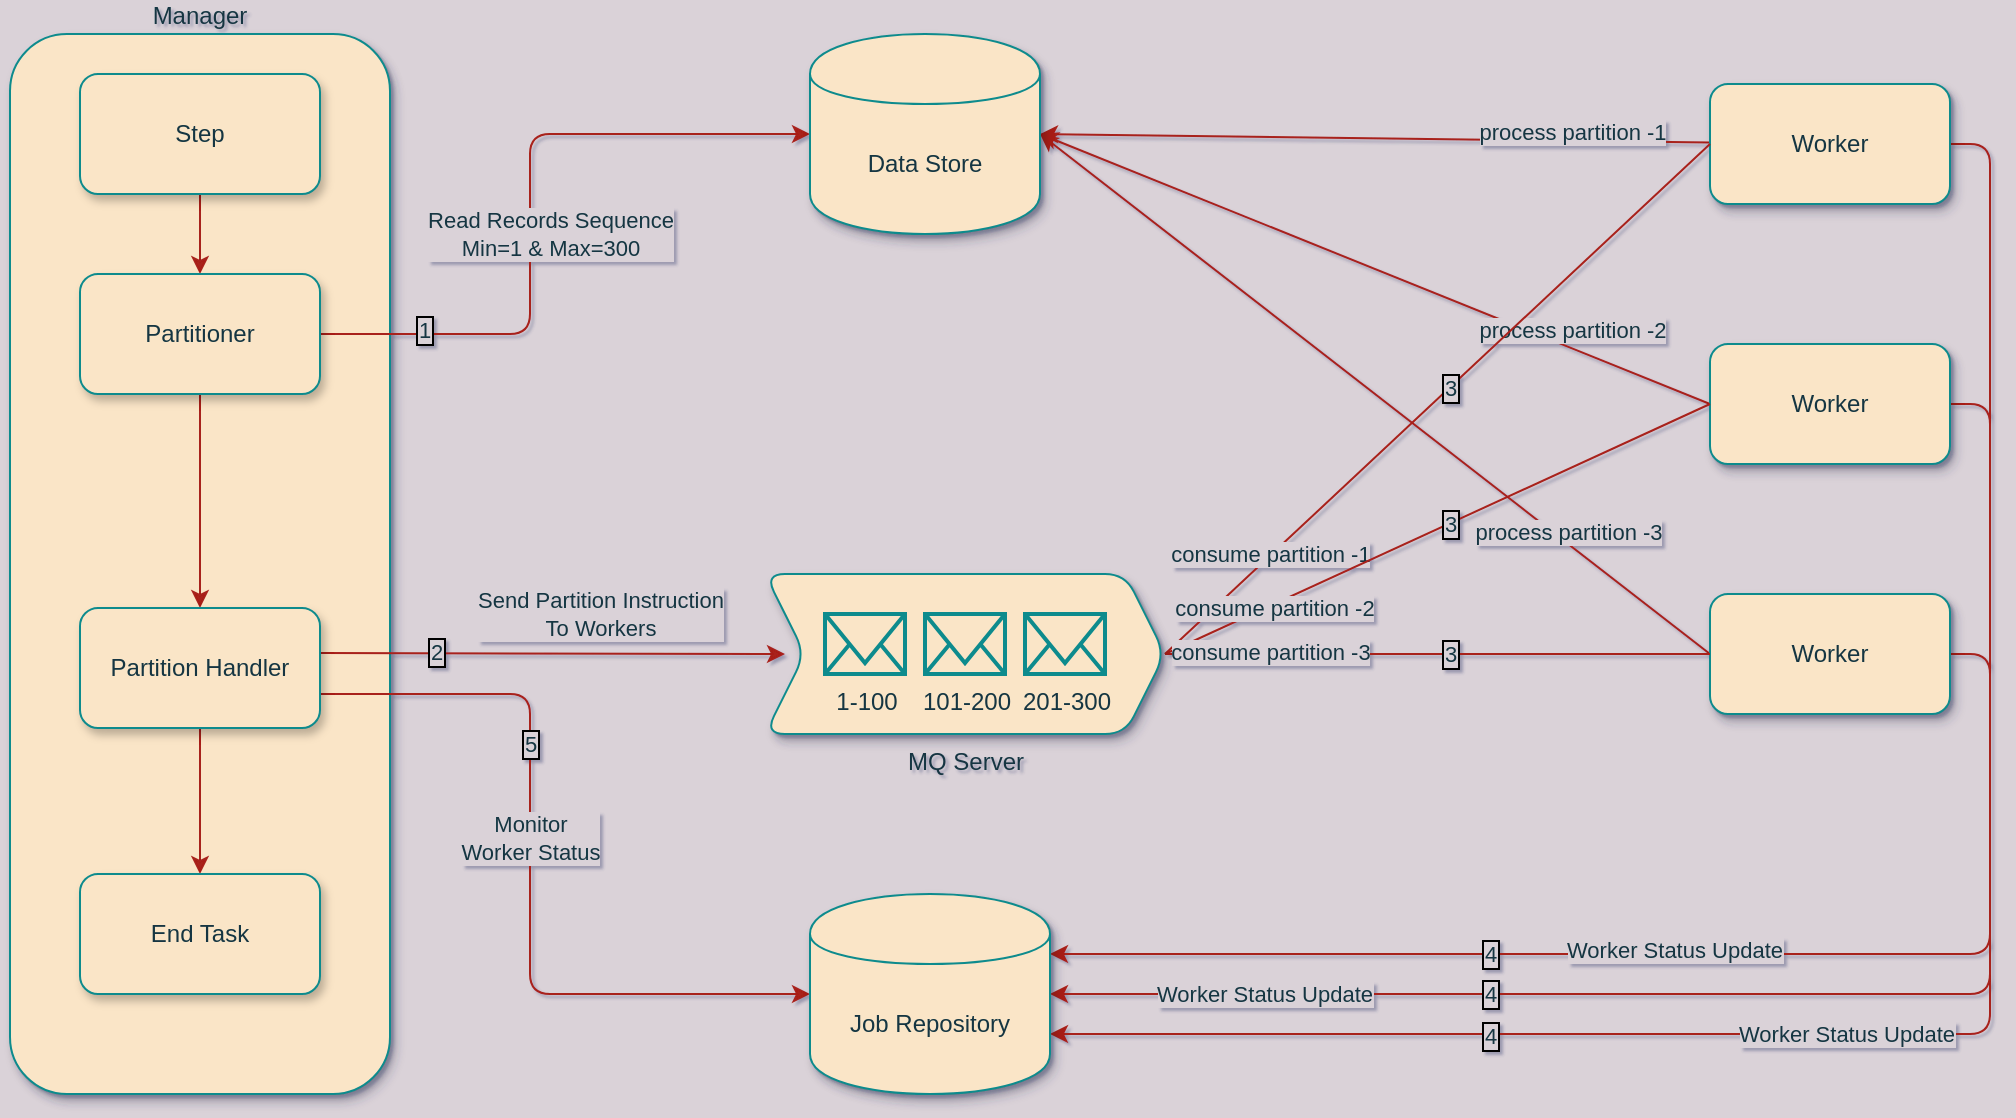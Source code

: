 <mxfile version="14.7.6" type="github">
  <diagram id="N8ujg134AY5-pSwGKWIb" name="Page-1">
    <mxGraphModel dx="2308" dy="843" grid="1" gridSize="10" guides="1" tooltips="1" connect="1" arrows="1" fold="1" page="1" pageScale="1" pageWidth="1100" pageHeight="850" background="#DAD2D8" math="0" shadow="1">
      <root>
        <mxCell id="0" />
        <mxCell id="1" parent="0" />
        <mxCell id="v06ttbZFg-mQVMNtXIl2-1" value="Manager" style="whiteSpace=wrap;html=1;shadow=1;labelPosition=center;verticalLabelPosition=top;align=center;verticalAlign=bottom;labelBorderColor=none;rounded=1;fillColor=#FAE5C7;strokeColor=#0F8B8D;fontColor=#143642;" parent="1" vertex="1">
          <mxGeometry x="-1040" y="180" width="190" height="530" as="geometry" />
        </mxCell>
        <mxCell id="v06ttbZFg-mQVMNtXIl2-20" style="comic=0;orthogonalLoop=1;jettySize=auto;html=1;entryX=1;entryY=0.3;entryDx=0;entryDy=0;exitX=1;exitY=0.5;exitDx=0;exitDy=0;edgeStyle=orthogonalEdgeStyle;labelBorderColor=none;labelBackgroundColor=#DAD2D8;strokeColor=#A8201A;fontColor=#143642;" parent="1" source="v06ttbZFg-mQVMNtXIl2-2" target="v06ttbZFg-mQVMNtXIl2-18" edge="1">
          <mxGeometry relative="1" as="geometry" />
        </mxCell>
        <mxCell id="uHiuThIKs9ukPwsspp7C-18" value="Worker Status Update" style="edgeLabel;html=1;align=center;verticalAlign=middle;resizable=0;points=[];labelBorderColor=none;rounded=1;labelBackgroundColor=#DAD2D8;fontColor=#143642;" parent="v06ttbZFg-mQVMNtXIl2-20" vertex="1" connectable="0">
          <mxGeometry x="0.303" y="-2" relative="1" as="geometry">
            <mxPoint as="offset" />
          </mxGeometry>
        </mxCell>
        <mxCell id="uHiuThIKs9ukPwsspp7C-51" value="4" style="edgeLabel;html=1;align=center;verticalAlign=middle;resizable=0;points=[];labelBorderColor=#000000;rounded=1;labelBackgroundColor=#DAD2D8;fontColor=#143642;" parent="v06ttbZFg-mQVMNtXIl2-20" vertex="1" connectable="0">
          <mxGeometry x="-0.108" relative="1" as="geometry">
            <mxPoint x="-250" y="26" as="offset" />
          </mxGeometry>
        </mxCell>
        <mxCell id="uHiuThIKs9ukPwsspp7C-23" style="edgeStyle=none;comic=0;orthogonalLoop=1;jettySize=auto;html=1;entryX=1;entryY=0.5;entryDx=0;entryDy=0;startArrow=none;startFill=0;endArrow=classic;endFill=1;labelBorderColor=none;labelBackgroundColor=#DAD2D8;strokeColor=#A8201A;fontColor=#143642;" parent="1" source="v06ttbZFg-mQVMNtXIl2-2" target="uHiuThIKs9ukPwsspp7C-5" edge="1">
          <mxGeometry relative="1" as="geometry" />
        </mxCell>
        <mxCell id="uHiuThIKs9ukPwsspp7C-29" value="process partition -1" style="edgeLabel;html=1;align=center;verticalAlign=middle;resizable=0;points=[];labelBorderColor=none;rounded=1;labelBackgroundColor=#DAD2D8;fontColor=#143642;" parent="uHiuThIKs9ukPwsspp7C-23" vertex="1" connectable="0">
          <mxGeometry x="-0.107" y="-4" relative="1" as="geometry">
            <mxPoint x="80.57" as="offset" />
          </mxGeometry>
        </mxCell>
        <mxCell id="v06ttbZFg-mQVMNtXIl2-2" value="Worker" style="whiteSpace=wrap;html=1;labelBorderColor=none;shadow=1;rounded=1;fillColor=#FAE5C7;strokeColor=#0F8B8D;fontColor=#143642;" parent="1" vertex="1">
          <mxGeometry x="-190" y="205" width="120" height="60" as="geometry" />
        </mxCell>
        <mxCell id="v06ttbZFg-mQVMNtXIl2-22" style="comic=0;orthogonalLoop=1;jettySize=auto;html=1;entryX=1;entryY=0.7;entryDx=0;entryDy=0;exitX=1;exitY=0.5;exitDx=0;exitDy=0;edgeStyle=orthogonalEdgeStyle;labelBorderColor=none;labelBackgroundColor=#DAD2D8;strokeColor=#A8201A;fontColor=#143642;" parent="1" source="v06ttbZFg-mQVMNtXIl2-3" target="v06ttbZFg-mQVMNtXIl2-18" edge="1">
          <mxGeometry relative="1" as="geometry" />
        </mxCell>
        <mxCell id="uHiuThIKs9ukPwsspp7C-46" value="Worker Status Update" style="edgeLabel;html=1;align=center;verticalAlign=middle;resizable=0;points=[];labelBorderColor=none;rounded=1;labelBackgroundColor=#DAD2D8;fontColor=#143642;" parent="v06ttbZFg-mQVMNtXIl2-22" vertex="1" connectable="0">
          <mxGeometry x="0.011" relative="1" as="geometry">
            <mxPoint as="offset" />
          </mxGeometry>
        </mxCell>
        <mxCell id="uHiuThIKs9ukPwsspp7C-53" value="4" style="edgeLabel;html=1;align=center;verticalAlign=middle;resizable=0;points=[];labelBorderColor=#000000;rounded=1;labelBackgroundColor=#DAD2D8;fontColor=#143642;" parent="v06ttbZFg-mQVMNtXIl2-22" vertex="1" connectable="0">
          <mxGeometry x="-0.253" y="-1" relative="1" as="geometry">
            <mxPoint x="-249" y="35" as="offset" />
          </mxGeometry>
        </mxCell>
        <mxCell id="uHiuThIKs9ukPwsspp7C-24" style="edgeStyle=none;comic=0;orthogonalLoop=1;jettySize=auto;html=1;entryX=1;entryY=0.5;entryDx=0;entryDy=0;startArrow=none;startFill=0;endArrow=classic;endFill=1;exitX=0;exitY=0.5;exitDx=0;exitDy=0;labelBorderColor=none;labelBackgroundColor=#DAD2D8;strokeColor=#A8201A;fontColor=#143642;" parent="1" source="v06ttbZFg-mQVMNtXIl2-3" target="uHiuThIKs9ukPwsspp7C-5" edge="1">
          <mxGeometry relative="1" as="geometry" />
        </mxCell>
        <mxCell id="uHiuThIKs9ukPwsspp7C-30" value="process partition -2" style="edgeLabel;html=1;align=center;verticalAlign=middle;resizable=0;points=[];labelBorderColor=none;rounded=1;labelBackgroundColor=#DAD2D8;fontColor=#143642;" parent="uHiuThIKs9ukPwsspp7C-24" vertex="1" connectable="0">
          <mxGeometry x="-0.092" y="-1" relative="1" as="geometry">
            <mxPoint x="82.75" y="25.45" as="offset" />
          </mxGeometry>
        </mxCell>
        <mxCell id="v06ttbZFg-mQVMNtXIl2-3" value="Worker" style="whiteSpace=wrap;html=1;labelBorderColor=none;shadow=1;rounded=1;fillColor=#FAE5C7;strokeColor=#0F8B8D;fontColor=#143642;" parent="1" vertex="1">
          <mxGeometry x="-190" y="335" width="120" height="60" as="geometry" />
        </mxCell>
        <mxCell id="v06ttbZFg-mQVMNtXIl2-23" style="comic=0;orthogonalLoop=1;jettySize=auto;html=1;entryX=1;entryY=0.5;entryDx=0;entryDy=0;exitX=1;exitY=0.5;exitDx=0;exitDy=0;elbow=vertical;edgeStyle=orthogonalEdgeStyle;labelBorderColor=none;labelBackgroundColor=#DAD2D8;strokeColor=#A8201A;fontColor=#143642;" parent="1" source="v06ttbZFg-mQVMNtXIl2-4" target="v06ttbZFg-mQVMNtXIl2-18" edge="1">
          <mxGeometry relative="1" as="geometry" />
        </mxCell>
        <mxCell id="uHiuThIKs9ukPwsspp7C-45" value="Worker Status Update" style="edgeLabel;html=1;align=center;verticalAlign=middle;resizable=0;points=[];labelBorderColor=none;rounded=1;labelBackgroundColor=#DAD2D8;fontColor=#143642;" parent="v06ttbZFg-mQVMNtXIl2-23" vertex="1" connectable="0">
          <mxGeometry x="0.678" relative="1" as="geometry">
            <mxPoint as="offset" />
          </mxGeometry>
        </mxCell>
        <mxCell id="uHiuThIKs9ukPwsspp7C-52" value="4" style="edgeLabel;html=1;align=center;verticalAlign=middle;resizable=0;points=[];labelBorderColor=#000000;rounded=1;labelBackgroundColor=#DAD2D8;fontColor=#143642;" parent="v06ttbZFg-mQVMNtXIl2-23" vertex="1" connectable="0">
          <mxGeometry x="-0.562" relative="1" as="geometry">
            <mxPoint x="-250" y="45" as="offset" />
          </mxGeometry>
        </mxCell>
        <mxCell id="uHiuThIKs9ukPwsspp7C-25" style="edgeStyle=none;comic=0;orthogonalLoop=1;jettySize=auto;html=1;entryX=1;entryY=0.5;entryDx=0;entryDy=0;startArrow=none;startFill=0;endArrow=classic;endFill=1;exitX=0;exitY=0.5;exitDx=0;exitDy=0;labelBorderColor=none;labelBackgroundColor=#DAD2D8;strokeColor=#A8201A;fontColor=#143642;" parent="1" source="v06ttbZFg-mQVMNtXIl2-4" target="uHiuThIKs9ukPwsspp7C-5" edge="1">
          <mxGeometry relative="1" as="geometry">
            <mxPoint x="-210" y="520" as="sourcePoint" />
          </mxGeometry>
        </mxCell>
        <mxCell id="uHiuThIKs9ukPwsspp7C-31" value="process partition -3" style="edgeLabel;html=1;align=center;verticalAlign=middle;resizable=0;points=[];labelBorderColor=none;rounded=1;labelBackgroundColor=#DAD2D8;fontColor=#143642;" parent="uHiuThIKs9ukPwsspp7C-25" vertex="1" connectable="0">
          <mxGeometry x="0.072" y="2" relative="1" as="geometry">
            <mxPoint x="109.84" y="76.89" as="offset" />
          </mxGeometry>
        </mxCell>
        <mxCell id="v06ttbZFg-mQVMNtXIl2-4" value="Worker" style="whiteSpace=wrap;html=1;labelBorderColor=none;shadow=1;rounded=1;fillColor=#FAE5C7;strokeColor=#0F8B8D;fontColor=#143642;" parent="1" vertex="1">
          <mxGeometry x="-190" y="460" width="120" height="60" as="geometry" />
        </mxCell>
        <mxCell id="v06ttbZFg-mQVMNtXIl2-8" style="edgeStyle=orthogonalEdgeStyle;orthogonalLoop=1;jettySize=auto;html=1;labelBorderColor=none;labelBackgroundColor=#DAD2D8;strokeColor=#A8201A;fontColor=#143642;" parent="1" source="v06ttbZFg-mQVMNtXIl2-5" target="v06ttbZFg-mQVMNtXIl2-6" edge="1">
          <mxGeometry relative="1" as="geometry" />
        </mxCell>
        <mxCell id="v06ttbZFg-mQVMNtXIl2-5" value="Step" style="whiteSpace=wrap;html=1;labelBorderColor=none;shadow=1;rounded=1;fillColor=#FAE5C7;strokeColor=#0F8B8D;fontColor=#143642;" parent="1" vertex="1">
          <mxGeometry x="-1005" y="200" width="120" height="60" as="geometry" />
        </mxCell>
        <mxCell id="v06ttbZFg-mQVMNtXIl2-9" style="edgeStyle=orthogonalEdgeStyle;orthogonalLoop=1;jettySize=auto;html=1;labelBorderColor=none;labelBackgroundColor=#DAD2D8;strokeColor=#A8201A;fontColor=#143642;" parent="1" source="v06ttbZFg-mQVMNtXIl2-6" target="v06ttbZFg-mQVMNtXIl2-7" edge="1">
          <mxGeometry relative="1" as="geometry" />
        </mxCell>
        <mxCell id="uHiuThIKs9ukPwsspp7C-6" style="edgeStyle=orthogonalEdgeStyle;comic=0;orthogonalLoop=1;jettySize=auto;html=1;entryX=0;entryY=0.5;entryDx=0;entryDy=0;labelBorderColor=none;labelBackgroundColor=#DAD2D8;strokeColor=#A8201A;fontColor=#143642;" parent="1" source="v06ttbZFg-mQVMNtXIl2-6" target="uHiuThIKs9ukPwsspp7C-5" edge="1">
          <mxGeometry relative="1" as="geometry">
            <Array as="points">
              <mxPoint x="-780" y="330" />
              <mxPoint x="-780" y="230" />
            </Array>
          </mxGeometry>
        </mxCell>
        <mxCell id="uHiuThIKs9ukPwsspp7C-7" value="Read Records Sequence&lt;br&gt;Min=1 &amp;amp; Max=300" style="edgeLabel;html=1;align=center;verticalAlign=middle;resizable=0;points=[];labelBorderColor=none;rounded=1;labelBackgroundColor=#DAD2D8;fontColor=#143642;" parent="uHiuThIKs9ukPwsspp7C-6" vertex="1" connectable="0">
          <mxGeometry x="0.489" relative="1" as="geometry">
            <mxPoint x="-42" y="50" as="offset" />
          </mxGeometry>
        </mxCell>
        <mxCell id="uHiuThIKs9ukPwsspp7C-47" value="1" style="edgeLabel;html=1;align=center;verticalAlign=middle;resizable=0;points=[];labelBorderColor=#000000;rounded=1;labelBackgroundColor=#DAD2D8;fontColor=#143642;" parent="uHiuThIKs9ukPwsspp7C-6" vertex="1" connectable="0">
          <mxGeometry x="-0.701" y="2" relative="1" as="geometry">
            <mxPoint as="offset" />
          </mxGeometry>
        </mxCell>
        <mxCell id="v06ttbZFg-mQVMNtXIl2-6" value="Partitioner" style="whiteSpace=wrap;html=1;labelBorderColor=none;shadow=1;rounded=1;fillColor=#FAE5C7;strokeColor=#0F8B8D;fontColor=#143642;" parent="1" vertex="1">
          <mxGeometry x="-1005" y="300" width="120" height="60" as="geometry" />
        </mxCell>
        <mxCell id="v06ttbZFg-mQVMNtXIl2-13" style="edgeStyle=orthogonalEdgeStyle;orthogonalLoop=1;jettySize=auto;html=1;comic=0;entryX=0.05;entryY=0.5;entryDx=0;entryDy=0;entryPerimeter=0;labelBorderColor=none;exitX=1.003;exitY=0.375;exitDx=0;exitDy=0;exitPerimeter=0;labelBackgroundColor=#DAD2D8;strokeColor=#A8201A;fontColor=#143642;" parent="1" source="v06ttbZFg-mQVMNtXIl2-7" target="uHiuThIKs9ukPwsspp7C-9" edge="1">
          <mxGeometry relative="1" as="geometry">
            <mxPoint x="-650" y="440" as="targetPoint" />
            <Array as="points">
              <mxPoint x="-885" y="490" />
            </Array>
            <mxPoint x="-750" y="530" as="sourcePoint" />
          </mxGeometry>
        </mxCell>
        <mxCell id="uHiuThIKs9ukPwsspp7C-15" value="Send Partition Instruction&lt;br&gt;To Workers" style="edgeLabel;html=1;align=center;verticalAlign=middle;resizable=0;points=[];labelBorderColor=none;rounded=1;labelBackgroundColor=#DAD2D8;fontColor=#143642;" parent="v06ttbZFg-mQVMNtXIl2-13" vertex="1" connectable="0">
          <mxGeometry x="-0.17" y="-1" relative="1" as="geometry">
            <mxPoint x="43" y="-21" as="offset" />
          </mxGeometry>
        </mxCell>
        <mxCell id="uHiuThIKs9ukPwsspp7C-48" value="2" style="edgeLabel;html=1;align=center;verticalAlign=middle;resizable=0;points=[];labelBorderColor=#000000;rounded=1;labelBackgroundColor=#DAD2D8;fontColor=#143642;" parent="v06ttbZFg-mQVMNtXIl2-13" vertex="1" connectable="0">
          <mxGeometry x="-0.507" y="1" relative="1" as="geometry">
            <mxPoint as="offset" />
          </mxGeometry>
        </mxCell>
        <mxCell id="uHiuThIKs9ukPwsspp7C-4" style="edgeStyle=orthogonalEdgeStyle;comic=0;orthogonalLoop=1;jettySize=auto;html=1;labelBorderColor=none;labelBackgroundColor=#DAD2D8;strokeColor=#A8201A;fontColor=#143642;" parent="1" source="v06ttbZFg-mQVMNtXIl2-7" target="uHiuThIKs9ukPwsspp7C-3" edge="1">
          <mxGeometry relative="1" as="geometry" />
        </mxCell>
        <mxCell id="uHiuThIKs9ukPwsspp7C-16" style="edgeStyle=orthogonalEdgeStyle;comic=0;orthogonalLoop=1;jettySize=auto;html=1;entryX=0;entryY=0.5;entryDx=0;entryDy=0;elbow=vertical;labelBorderColor=none;labelBackgroundColor=#DAD2D8;strokeColor=#A8201A;fontColor=#143642;" parent="1" target="v06ttbZFg-mQVMNtXIl2-18" edge="1">
          <mxGeometry relative="1" as="geometry">
            <Array as="points">
              <mxPoint x="-885" y="510" />
              <mxPoint x="-780" y="510" />
              <mxPoint x="-780" y="660" />
            </Array>
            <mxPoint x="-885" y="510" as="sourcePoint" />
          </mxGeometry>
        </mxCell>
        <mxCell id="uHiuThIKs9ukPwsspp7C-17" value="Monitor&lt;br&gt;Worker Status" style="edgeLabel;html=1;align=center;verticalAlign=middle;resizable=0;points=[];labelBorderColor=none;rounded=1;labelBackgroundColor=#DAD2D8;fontColor=#143642;" parent="uHiuThIKs9ukPwsspp7C-16" vertex="1" connectable="0">
          <mxGeometry x="-0.028" y="5" relative="1" as="geometry">
            <mxPoint x="-5" y="-15" as="offset" />
          </mxGeometry>
        </mxCell>
        <mxCell id="uHiuThIKs9ukPwsspp7C-54" value="5" style="edgeLabel;html=1;align=center;verticalAlign=middle;resizable=0;points=[];labelBorderColor=#000000;rounded=1;labelBackgroundColor=#DAD2D8;fontColor=#143642;" parent="uHiuThIKs9ukPwsspp7C-16" vertex="1" connectable="0">
          <mxGeometry x="-0.66" relative="1" as="geometry">
            <mxPoint x="38" y="25" as="offset" />
          </mxGeometry>
        </mxCell>
        <mxCell id="v06ttbZFg-mQVMNtXIl2-7" value="Partition Handler" style="whiteSpace=wrap;html=1;labelBorderColor=none;shadow=1;rounded=1;fillColor=#FAE5C7;strokeColor=#0F8B8D;fontColor=#143642;" parent="1" vertex="1">
          <mxGeometry x="-1005" y="467" width="120" height="60" as="geometry" />
        </mxCell>
        <mxCell id="v06ttbZFg-mQVMNtXIl2-15" style="comic=0;orthogonalLoop=1;jettySize=auto;html=1;entryX=0;entryY=0.5;entryDx=0;entryDy=0;exitX=1;exitY=0.5;exitDx=0;exitDy=0;endArrow=none;endFill=0;startArrow=none;startFill=0;labelBorderColor=none;labelBackgroundColor=#DAD2D8;strokeColor=#A8201A;fontColor=#143642;" parent="1" source="uHiuThIKs9ukPwsspp7C-9" target="v06ttbZFg-mQVMNtXIl2-2" edge="1">
          <mxGeometry relative="1" as="geometry">
            <mxPoint x="-500" y="440" as="sourcePoint" />
          </mxGeometry>
        </mxCell>
        <mxCell id="uHiuThIKs9ukPwsspp7C-34" value="consume partition -1" style="edgeLabel;html=1;align=center;verticalAlign=middle;resizable=0;points=[];labelBorderColor=none;rounded=1;labelBackgroundColor=#DAD2D8;fontColor=#143642;" parent="v06ttbZFg-mQVMNtXIl2-15" vertex="1" connectable="0">
          <mxGeometry x="-0.613" y="1" relative="1" as="geometry">
            <mxPoint as="offset" />
          </mxGeometry>
        </mxCell>
        <mxCell id="uHiuThIKs9ukPwsspp7C-49" value="3" style="edgeLabel;html=1;align=center;verticalAlign=middle;resizable=0;points=[];labelBorderColor=#000000;rounded=1;labelBackgroundColor=#DAD2D8;fontColor=#143642;" parent="v06ttbZFg-mQVMNtXIl2-15" vertex="1" connectable="0">
          <mxGeometry x="-0.066" y="1" relative="1" as="geometry">
            <mxPoint x="16" y="-13" as="offset" />
          </mxGeometry>
        </mxCell>
        <mxCell id="v06ttbZFg-mQVMNtXIl2-16" style="comic=0;orthogonalLoop=1;jettySize=auto;html=1;entryX=0;entryY=0.5;entryDx=0;entryDy=0;exitX=1;exitY=0.5;exitDx=0;exitDy=0;endArrow=none;endFill=0;startArrow=none;startFill=0;labelBorderColor=none;labelBackgroundColor=#DAD2D8;strokeColor=#A8201A;fontColor=#143642;" parent="1" source="uHiuThIKs9ukPwsspp7C-9" target="v06ttbZFg-mQVMNtXIl2-3" edge="1">
          <mxGeometry relative="1" as="geometry">
            <mxPoint x="-500" y="440" as="sourcePoint" />
          </mxGeometry>
        </mxCell>
        <mxCell id="uHiuThIKs9ukPwsspp7C-35" value="consume partition -2" style="edgeLabel;html=1;align=center;verticalAlign=middle;resizable=0;points=[];labelBorderColor=none;rounded=1;labelBackgroundColor=#DAD2D8;fontColor=#143642;" parent="v06ttbZFg-mQVMNtXIl2-16" vertex="1" connectable="0">
          <mxGeometry x="-0.607" y="-1" relative="1" as="geometry">
            <mxPoint as="offset" />
          </mxGeometry>
        </mxCell>
        <mxCell id="uHiuThIKs9ukPwsspp7C-50" value="3" style="edgeLabel;html=1;align=center;verticalAlign=middle;resizable=0;points=[];labelBorderColor=#000000;rounded=1;labelBackgroundColor=#DAD2D8;fontColor=#143642;" parent="v06ttbZFg-mQVMNtXIl2-16" vertex="1" connectable="0">
          <mxGeometry x="-0.042" y="1" relative="1" as="geometry">
            <mxPoint x="12" y="-5" as="offset" />
          </mxGeometry>
        </mxCell>
        <mxCell id="v06ttbZFg-mQVMNtXIl2-17" value="3" style="comic=0;orthogonalLoop=1;jettySize=auto;html=1;entryX=0;entryY=0.5;entryDx=0;entryDy=0;exitX=1;exitY=0.5;exitDx=0;exitDy=0;endArrow=none;endFill=0;startArrow=none;startFill=0;labelBorderColor=#000000;labelBackgroundColor=#DAD2D8;strokeColor=#A8201A;fontColor=#143642;" parent="1" target="v06ttbZFg-mQVMNtXIl2-4" edge="1">
          <mxGeometry x="0.046" relative="1" as="geometry">
            <mxPoint x="-462.5" y="490" as="sourcePoint" />
            <mxPoint x="-190" y="500" as="targetPoint" />
            <mxPoint as="offset" />
          </mxGeometry>
        </mxCell>
        <mxCell id="uHiuThIKs9ukPwsspp7C-36" value="consume partition -3" style="edgeLabel;html=1;align=center;verticalAlign=middle;resizable=0;points=[];labelBorderColor=none;rounded=1;labelBackgroundColor=#DAD2D8;fontColor=#143642;" parent="v06ttbZFg-mQVMNtXIl2-17" vertex="1" connectable="0">
          <mxGeometry x="-0.615" relative="1" as="geometry">
            <mxPoint y="-1" as="offset" />
          </mxGeometry>
        </mxCell>
        <mxCell id="v06ttbZFg-mQVMNtXIl2-18" value="Job Repository" style="shape=cylinder;whiteSpace=wrap;html=1;boundedLbl=1;backgroundOutline=1;shadow=1;labelBorderColor=none;rounded=1;fillColor=#FAE5C7;strokeColor=#0F8B8D;fontColor=#143642;" parent="1" vertex="1">
          <mxGeometry x="-640" y="610" width="120" height="100" as="geometry" />
        </mxCell>
        <mxCell id="uHiuThIKs9ukPwsspp7C-3" value="End Task" style="whiteSpace=wrap;html=1;shadow=1;labelBorderColor=none;rounded=1;fillColor=#FAE5C7;strokeColor=#0F8B8D;fontColor=#143642;" parent="1" vertex="1">
          <mxGeometry x="-1005" y="600" width="120" height="60" as="geometry" />
        </mxCell>
        <mxCell id="uHiuThIKs9ukPwsspp7C-5" value="Data Store" style="shape=cylinder;whiteSpace=wrap;html=1;boundedLbl=1;backgroundOutline=1;shadow=1;labelBorderColor=none;rounded=1;fillColor=#FAE5C7;strokeColor=#0F8B8D;fontColor=#143642;" parent="1" vertex="1">
          <mxGeometry x="-640" y="180" width="115" height="100" as="geometry" />
        </mxCell>
        <mxCell id="uHiuThIKs9ukPwsspp7C-9" value="MQ Server" style="shape=step;perimeter=stepPerimeter;whiteSpace=wrap;html=1;fixedSize=1;shadow=1;labelPosition=center;verticalLabelPosition=bottom;align=center;verticalAlign=top;labelBorderColor=none;rounded=1;fillColor=#FAE5C7;strokeColor=#0F8B8D;fontColor=#143642;" parent="1" vertex="1">
          <mxGeometry x="-662.5" y="450" width="200" height="80" as="geometry" />
        </mxCell>
        <mxCell id="uHiuThIKs9ukPwsspp7C-10" value="1-100" style="html=1;verticalLabelPosition=bottom;align=center;verticalAlign=top;strokeWidth=2;shadow=0;dashed=0;shape=mxgraph.ios7.icons.mail;labelBorderColor=none;rounded=1;fillColor=#FAE5C7;strokeColor=#0F8B8D;fontColor=#143642;" parent="1" vertex="1">
          <mxGeometry x="-632.5" y="470" width="40" height="30" as="geometry" />
        </mxCell>
        <mxCell id="uHiuThIKs9ukPwsspp7C-11" value="101-200" style="html=1;verticalLabelPosition=bottom;align=center;verticalAlign=top;strokeWidth=2;shadow=0;dashed=0;shape=mxgraph.ios7.icons.mail;labelBorderColor=none;rounded=1;fillColor=#FAE5C7;strokeColor=#0F8B8D;fontColor=#143642;" parent="1" vertex="1">
          <mxGeometry x="-582.5" y="470" width="40" height="30" as="geometry" />
        </mxCell>
        <mxCell id="uHiuThIKs9ukPwsspp7C-12" value="201-300" style="html=1;verticalLabelPosition=bottom;align=center;verticalAlign=top;strokeWidth=2;shadow=0;dashed=0;shape=mxgraph.ios7.icons.mail;labelBorderColor=none;rounded=1;fillColor=#FAE5C7;strokeColor=#0F8B8D;fontColor=#143642;" parent="1" vertex="1">
          <mxGeometry x="-532.5" y="470" width="40" height="30" as="geometry" />
        </mxCell>
      </root>
    </mxGraphModel>
  </diagram>
</mxfile>
